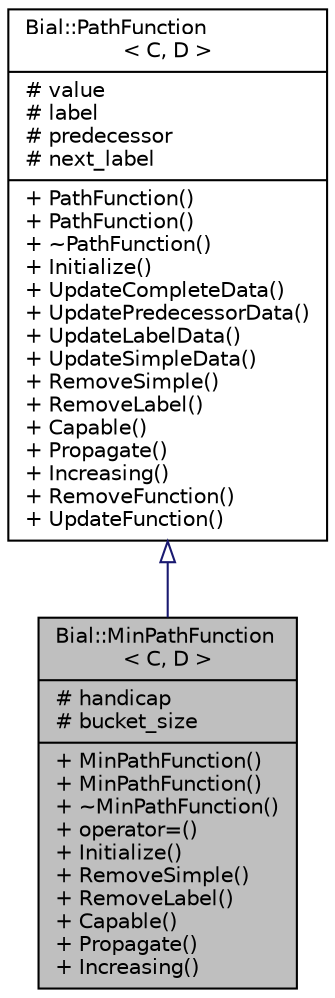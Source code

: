 digraph "Bial::MinPathFunction&lt; C, D &gt;"
{
  edge [fontname="Helvetica",fontsize="10",labelfontname="Helvetica",labelfontsize="10"];
  node [fontname="Helvetica",fontsize="10",shape=record];
  Node1 [label="{Bial::MinPathFunction\l\< C, D \>\n|# handicap\l# bucket_size\l|+ MinPathFunction()\l+ MinPathFunction()\l+ ~MinPathFunction()\l+ operator=()\l+ Initialize()\l+ RemoveSimple()\l+ RemoveLabel()\l+ Capable()\l+ Propagate()\l+ Increasing()\l}",height=0.2,width=0.4,color="black", fillcolor="grey75", style="filled", fontcolor="black"];
  Node2 -> Node1 [dir="back",color="midnightblue",fontsize="10",style="solid",arrowtail="onormal",fontname="Helvetica"];
  Node2 [label="{Bial::PathFunction\l\< C, D \>\n|# value\l# label\l# predecessor\l# next_label\l|+ PathFunction()\l+ PathFunction()\l+ ~PathFunction()\l+ Initialize()\l+ UpdateCompleteData()\l+ UpdatePredecessorData()\l+ UpdateLabelData()\l+ UpdateSimpleData()\l+ RemoveSimple()\l+ RemoveLabel()\l+ Capable()\l+ Propagate()\l+ Increasing()\l+ RemoveFunction()\l+ UpdateFunction()\l}",height=0.2,width=0.4,color="black", fillcolor="white", style="filled",URL="$class_bial_1_1_path_function.html",tooltip="Path function to compute the initial path-values and propagated path-values. "];
}
